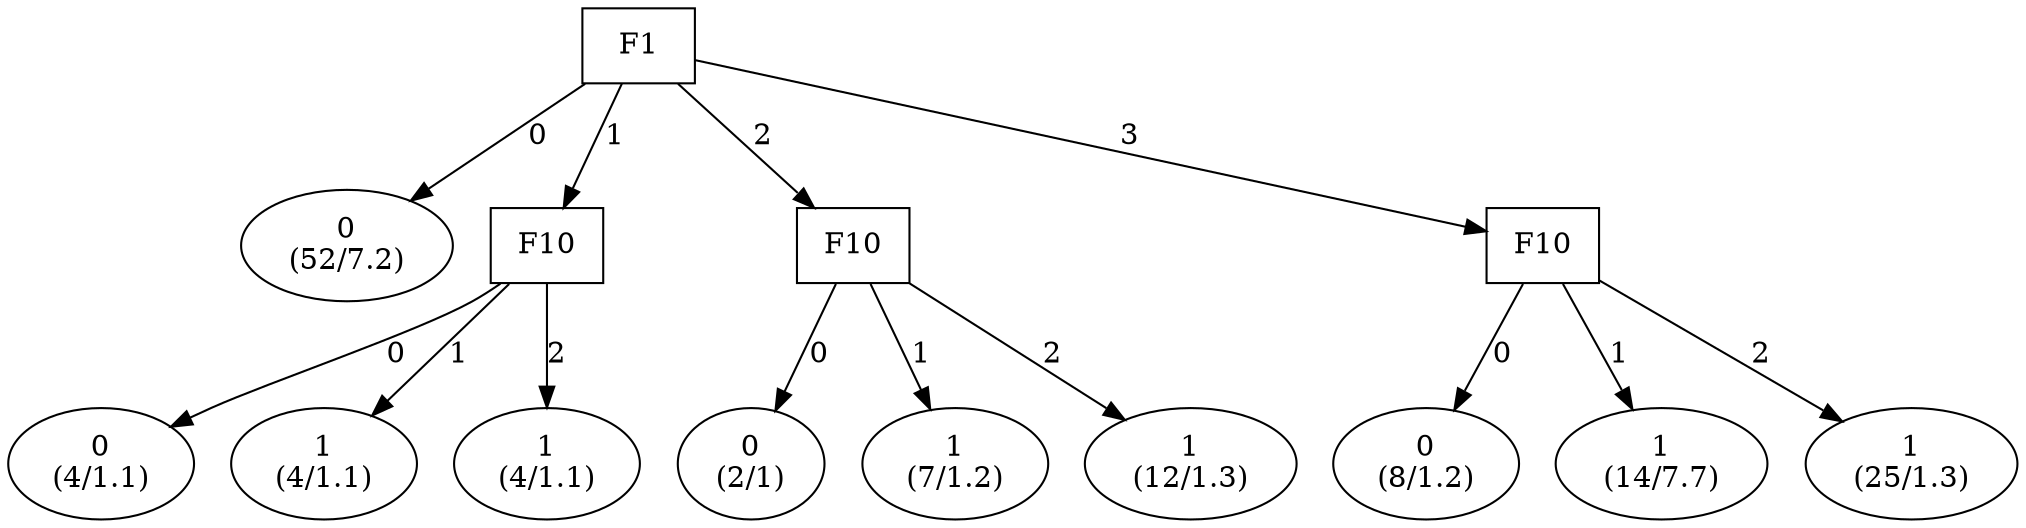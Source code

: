 digraph YaDT {
n0 [ shape=box, label="F1\n"]
n0 -> n1 [label="0"]
n1 [ shape=ellipse, label="0\n(52/7.2)"]
n0 -> n2 [label="1"]
n2 [ shape=box, label="F10\n"]
n2 -> n3 [label="0"]
n3 [ shape=ellipse, label="0\n(4/1.1)"]
n2 -> n4 [label="1"]
n4 [ shape=ellipse, label="1\n(4/1.1)"]
n2 -> n5 [label="2"]
n5 [ shape=ellipse, label="1\n(4/1.1)"]
n0 -> n7 [label="2"]
n7 [ shape=box, label="F10\n"]
n7 -> n8 [label="0"]
n8 [ shape=ellipse, label="0\n(2/1)"]
n7 -> n9 [label="1"]
n9 [ shape=ellipse, label="1\n(7/1.2)"]
n7 -> n10 [label="2"]
n10 [ shape=ellipse, label="1\n(12/1.3)"]
n0 -> n12 [label="3"]
n12 [ shape=box, label="F10\n"]
n12 -> n13 [label="0"]
n13 [ shape=ellipse, label="0\n(8/1.2)"]
n12 -> n14 [label="1"]
n14 [ shape=ellipse, label="1\n(14/7.7)"]
n12 -> n15 [label="2"]
n15 [ shape=ellipse, label="1\n(25/1.3)"]
}
